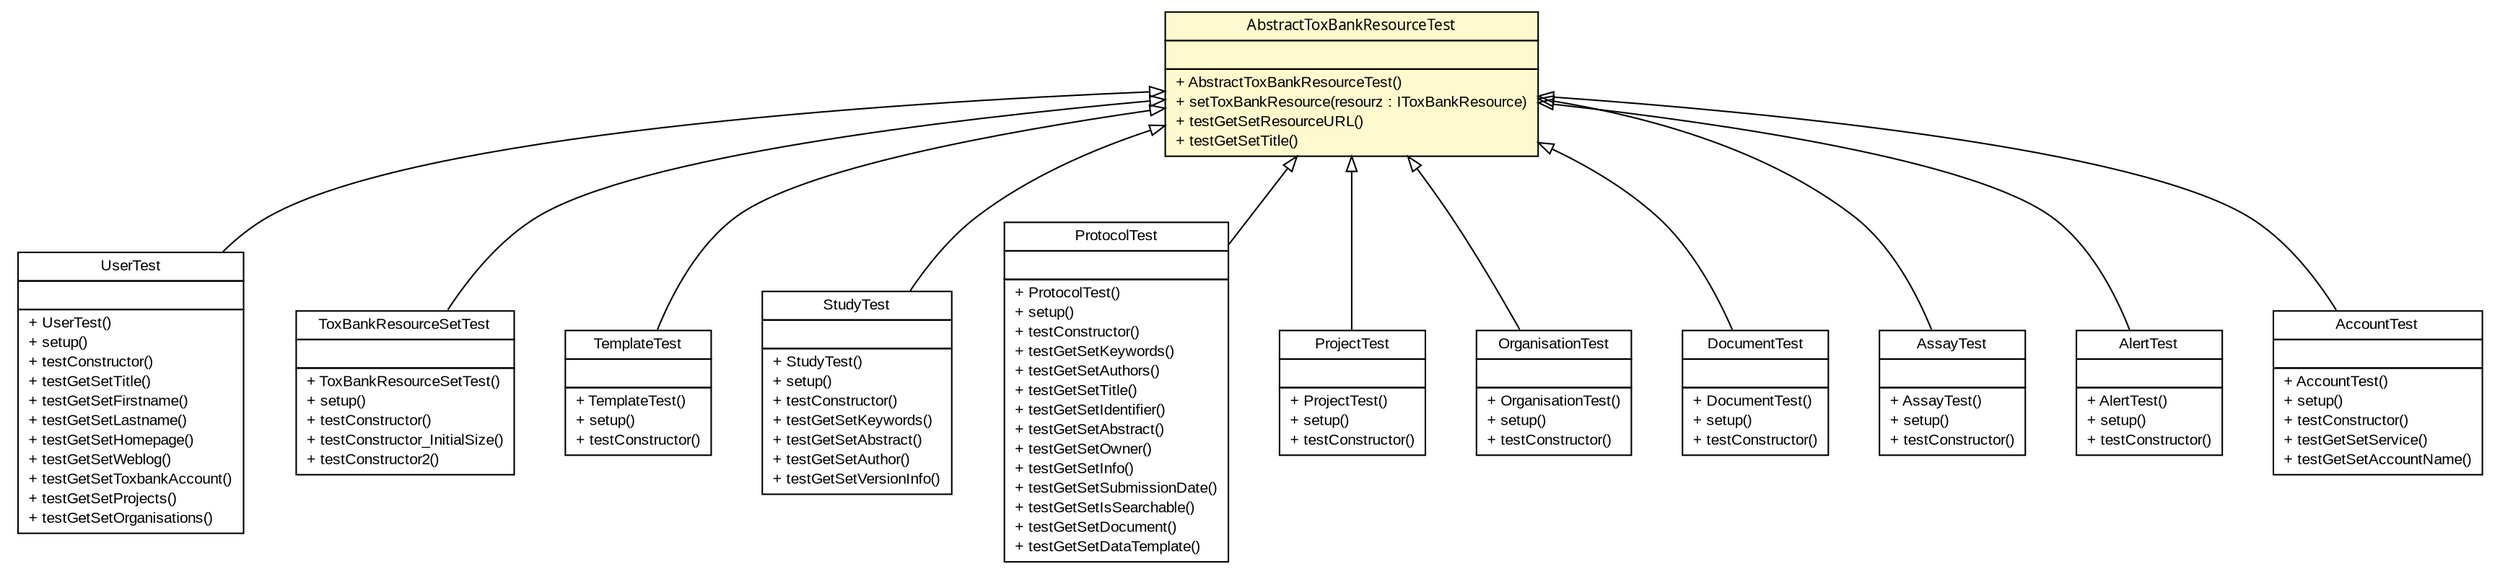 #!/usr/local/bin/dot
#
# Class diagram 
# Generated by UmlGraph version 4.6 (http://www.spinellis.gr/sw/umlgraph)
#

digraph G {
	edge [fontname="arial",fontsize=10,labelfontname="arial",labelfontsize=10];
	node [fontname="arial",fontsize=10,shape=plaintext];
	// net.toxbank.client.resource.UserTest
	c586 [label=<<table border="0" cellborder="1" cellspacing="0" cellpadding="2" port="p" href="./UserTest.html">
		<tr><td><table border="0" cellspacing="0" cellpadding="1">
			<tr><td> UserTest </td></tr>
		</table></td></tr>
		<tr><td><table border="0" cellspacing="0" cellpadding="1">
			<tr><td align="left">  </td></tr>
		</table></td></tr>
		<tr><td><table border="0" cellspacing="0" cellpadding="1">
			<tr><td align="left"> + UserTest() </td></tr>
			<tr><td align="left"> + setup() </td></tr>
			<tr><td align="left"> + testConstructor() </td></tr>
			<tr><td align="left"> + testGetSetTitle() </td></tr>
			<tr><td align="left"> + testGetSetFirstname() </td></tr>
			<tr><td align="left"> + testGetSetLastname() </td></tr>
			<tr><td align="left"> + testGetSetHomepage() </td></tr>
			<tr><td align="left"> + testGetSetWeblog() </td></tr>
			<tr><td align="left"> + testGetSetToxbankAccount() </td></tr>
			<tr><td align="left"> + testGetSetProjects() </td></tr>
			<tr><td align="left"> + testGetSetOrganisations() </td></tr>
		</table></td></tr>
		</table>>, fontname="arial", fontcolor="black", fontsize=10.0];
	// net.toxbank.client.resource.ToxBankResourceSetTest
	c587 [label=<<table border="0" cellborder="1" cellspacing="0" cellpadding="2" port="p" href="./ToxBankResourceSetTest.html">
		<tr><td><table border="0" cellspacing="0" cellpadding="1">
			<tr><td> ToxBankResourceSetTest </td></tr>
		</table></td></tr>
		<tr><td><table border="0" cellspacing="0" cellpadding="1">
			<tr><td align="left">  </td></tr>
		</table></td></tr>
		<tr><td><table border="0" cellspacing="0" cellpadding="1">
			<tr><td align="left"> + ToxBankResourceSetTest() </td></tr>
			<tr><td align="left"> + setup() </td></tr>
			<tr><td align="left"> + testConstructor() </td></tr>
			<tr><td align="left"> + testConstructor_InitialSize() </td></tr>
			<tr><td align="left"> + testConstructor2() </td></tr>
		</table></td></tr>
		</table>>, fontname="arial", fontcolor="black", fontsize=10.0];
	// net.toxbank.client.resource.TemplateTest
	c588 [label=<<table border="0" cellborder="1" cellspacing="0" cellpadding="2" port="p" href="./TemplateTest.html">
		<tr><td><table border="0" cellspacing="0" cellpadding="1">
			<tr><td> TemplateTest </td></tr>
		</table></td></tr>
		<tr><td><table border="0" cellspacing="0" cellpadding="1">
			<tr><td align="left">  </td></tr>
		</table></td></tr>
		<tr><td><table border="0" cellspacing="0" cellpadding="1">
			<tr><td align="left"> + TemplateTest() </td></tr>
			<tr><td align="left"> + setup() </td></tr>
			<tr><td align="left"> + testConstructor() </td></tr>
		</table></td></tr>
		</table>>, fontname="arial", fontcolor="black", fontsize=10.0];
	// net.toxbank.client.resource.StudyTest
	c589 [label=<<table border="0" cellborder="1" cellspacing="0" cellpadding="2" port="p" href="./StudyTest.html">
		<tr><td><table border="0" cellspacing="0" cellpadding="1">
			<tr><td> StudyTest </td></tr>
		</table></td></tr>
		<tr><td><table border="0" cellspacing="0" cellpadding="1">
			<tr><td align="left">  </td></tr>
		</table></td></tr>
		<tr><td><table border="0" cellspacing="0" cellpadding="1">
			<tr><td align="left"> + StudyTest() </td></tr>
			<tr><td align="left"> + setup() </td></tr>
			<tr><td align="left"> + testConstructor() </td></tr>
			<tr><td align="left"> + testGetSetKeywords() </td></tr>
			<tr><td align="left"> + testGetSetAbstract() </td></tr>
			<tr><td align="left"> + testGetSetAuthor() </td></tr>
			<tr><td align="left"> + testGetSetVersionInfo() </td></tr>
		</table></td></tr>
		</table>>, fontname="arial", fontcolor="black", fontsize=10.0];
	// net.toxbank.client.resource.ProtocolTest
	c590 [label=<<table border="0" cellborder="1" cellspacing="0" cellpadding="2" port="p" href="./ProtocolTest.html">
		<tr><td><table border="0" cellspacing="0" cellpadding="1">
			<tr><td> ProtocolTest </td></tr>
		</table></td></tr>
		<tr><td><table border="0" cellspacing="0" cellpadding="1">
			<tr><td align="left">  </td></tr>
		</table></td></tr>
		<tr><td><table border="0" cellspacing="0" cellpadding="1">
			<tr><td align="left"> + ProtocolTest() </td></tr>
			<tr><td align="left"> + setup() </td></tr>
			<tr><td align="left"> + testConstructor() </td></tr>
			<tr><td align="left"> + testGetSetKeywords() </td></tr>
			<tr><td align="left"> + testGetSetAuthors() </td></tr>
			<tr><td align="left"> + testGetSetTitle() </td></tr>
			<tr><td align="left"> + testGetSetIdentifier() </td></tr>
			<tr><td align="left"> + testGetSetAbstract() </td></tr>
			<tr><td align="left"> + testGetSetOwner() </td></tr>
			<tr><td align="left"> + testGetSetInfo() </td></tr>
			<tr><td align="left"> + testGetSetSubmissionDate() </td></tr>
			<tr><td align="left"> + testGetSetIsSearchable() </td></tr>
			<tr><td align="left"> + testGetSetDocument() </td></tr>
			<tr><td align="left"> + testGetSetDataTemplate() </td></tr>
		</table></td></tr>
		</table>>, fontname="arial", fontcolor="black", fontsize=10.0];
	// net.toxbank.client.resource.ProjectTest
	c591 [label=<<table border="0" cellborder="1" cellspacing="0" cellpadding="2" port="p" href="./ProjectTest.html">
		<tr><td><table border="0" cellspacing="0" cellpadding="1">
			<tr><td> ProjectTest </td></tr>
		</table></td></tr>
		<tr><td><table border="0" cellspacing="0" cellpadding="1">
			<tr><td align="left">  </td></tr>
		</table></td></tr>
		<tr><td><table border="0" cellspacing="0" cellpadding="1">
			<tr><td align="left"> + ProjectTest() </td></tr>
			<tr><td align="left"> + setup() </td></tr>
			<tr><td align="left"> + testConstructor() </td></tr>
		</table></td></tr>
		</table>>, fontname="arial", fontcolor="black", fontsize=10.0];
	// net.toxbank.client.resource.OrganisationTest
	c592 [label=<<table border="0" cellborder="1" cellspacing="0" cellpadding="2" port="p" href="./OrganisationTest.html">
		<tr><td><table border="0" cellspacing="0" cellpadding="1">
			<tr><td> OrganisationTest </td></tr>
		</table></td></tr>
		<tr><td><table border="0" cellspacing="0" cellpadding="1">
			<tr><td align="left">  </td></tr>
		</table></td></tr>
		<tr><td><table border="0" cellspacing="0" cellpadding="1">
			<tr><td align="left"> + OrganisationTest() </td></tr>
			<tr><td align="left"> + setup() </td></tr>
			<tr><td align="left"> + testConstructor() </td></tr>
		</table></td></tr>
		</table>>, fontname="arial", fontcolor="black", fontsize=10.0];
	// net.toxbank.client.resource.DocumentTest
	c593 [label=<<table border="0" cellborder="1" cellspacing="0" cellpadding="2" port="p" href="./DocumentTest.html">
		<tr><td><table border="0" cellspacing="0" cellpadding="1">
			<tr><td> DocumentTest </td></tr>
		</table></td></tr>
		<tr><td><table border="0" cellspacing="0" cellpadding="1">
			<tr><td align="left">  </td></tr>
		</table></td></tr>
		<tr><td><table border="0" cellspacing="0" cellpadding="1">
			<tr><td align="left"> + DocumentTest() </td></tr>
			<tr><td align="left"> + setup() </td></tr>
			<tr><td align="left"> + testConstructor() </td></tr>
		</table></td></tr>
		</table>>, fontname="arial", fontcolor="black", fontsize=10.0];
	// net.toxbank.client.resource.AssayTest
	c594 [label=<<table border="0" cellborder="1" cellspacing="0" cellpadding="2" port="p" href="./AssayTest.html">
		<tr><td><table border="0" cellspacing="0" cellpadding="1">
			<tr><td> AssayTest </td></tr>
		</table></td></tr>
		<tr><td><table border="0" cellspacing="0" cellpadding="1">
			<tr><td align="left">  </td></tr>
		</table></td></tr>
		<tr><td><table border="0" cellspacing="0" cellpadding="1">
			<tr><td align="left"> + AssayTest() </td></tr>
			<tr><td align="left"> + setup() </td></tr>
			<tr><td align="left"> + testConstructor() </td></tr>
		</table></td></tr>
		</table>>, fontname="arial", fontcolor="black", fontsize=10.0];
	// net.toxbank.client.resource.AlertTest
	c595 [label=<<table border="0" cellborder="1" cellspacing="0" cellpadding="2" port="p" href="./AlertTest.html">
		<tr><td><table border="0" cellspacing="0" cellpadding="1">
			<tr><td> AlertTest </td></tr>
		</table></td></tr>
		<tr><td><table border="0" cellspacing="0" cellpadding="1">
			<tr><td align="left">  </td></tr>
		</table></td></tr>
		<tr><td><table border="0" cellspacing="0" cellpadding="1">
			<tr><td align="left"> + AlertTest() </td></tr>
			<tr><td align="left"> + setup() </td></tr>
			<tr><td align="left"> + testConstructor() </td></tr>
		</table></td></tr>
		</table>>, fontname="arial", fontcolor="black", fontsize=10.0];
	// net.toxbank.client.resource.AccountTest
	c596 [label=<<table border="0" cellborder="1" cellspacing="0" cellpadding="2" port="p" href="./AccountTest.html">
		<tr><td><table border="0" cellspacing="0" cellpadding="1">
			<tr><td> AccountTest </td></tr>
		</table></td></tr>
		<tr><td><table border="0" cellspacing="0" cellpadding="1">
			<tr><td align="left">  </td></tr>
		</table></td></tr>
		<tr><td><table border="0" cellspacing="0" cellpadding="1">
			<tr><td align="left"> + AccountTest() </td></tr>
			<tr><td align="left"> + setup() </td></tr>
			<tr><td align="left"> + testConstructor() </td></tr>
			<tr><td align="left"> + testGetSetService() </td></tr>
			<tr><td align="left"> + testGetSetAccountName() </td></tr>
		</table></td></tr>
		</table>>, fontname="arial", fontcolor="black", fontsize=10.0];
	// net.toxbank.client.resource.AbstractToxBankResourceTest
	c597 [label=<<table border="0" cellborder="1" cellspacing="0" cellpadding="2" port="p" bgcolor="lemonChiffon" href="./AbstractToxBankResourceTest.html">
		<tr><td><table border="0" cellspacing="0" cellpadding="1">
			<tr><td><font face="ariali"> AbstractToxBankResourceTest </font></td></tr>
		</table></td></tr>
		<tr><td><table border="0" cellspacing="0" cellpadding="1">
			<tr><td align="left">  </td></tr>
		</table></td></tr>
		<tr><td><table border="0" cellspacing="0" cellpadding="1">
			<tr><td align="left"> + AbstractToxBankResourceTest() </td></tr>
			<tr><td align="left"> + setToxBankResource(resourz : IToxBankResource) </td></tr>
			<tr><td align="left"> + testGetSetResourceURL() </td></tr>
			<tr><td align="left"> + testGetSetTitle() </td></tr>
		</table></td></tr>
		</table>>, fontname="arial", fontcolor="black", fontsize=10.0];
	//net.toxbank.client.resource.UserTest extends net.toxbank.client.resource.AbstractToxBankResourceTest
	c597:p -> c586:p [dir=back,arrowtail=empty];
	//net.toxbank.client.resource.ToxBankResourceSetTest extends net.toxbank.client.resource.AbstractToxBankResourceTest
	c597:p -> c587:p [dir=back,arrowtail=empty];
	//net.toxbank.client.resource.TemplateTest extends net.toxbank.client.resource.AbstractToxBankResourceTest
	c597:p -> c588:p [dir=back,arrowtail=empty];
	//net.toxbank.client.resource.StudyTest extends net.toxbank.client.resource.AbstractToxBankResourceTest
	c597:p -> c589:p [dir=back,arrowtail=empty];
	//net.toxbank.client.resource.ProtocolTest extends net.toxbank.client.resource.AbstractToxBankResourceTest
	c597:p -> c590:p [dir=back,arrowtail=empty];
	//net.toxbank.client.resource.ProjectTest extends net.toxbank.client.resource.AbstractToxBankResourceTest
	c597:p -> c591:p [dir=back,arrowtail=empty];
	//net.toxbank.client.resource.OrganisationTest extends net.toxbank.client.resource.AbstractToxBankResourceTest
	c597:p -> c592:p [dir=back,arrowtail=empty];
	//net.toxbank.client.resource.DocumentTest extends net.toxbank.client.resource.AbstractToxBankResourceTest
	c597:p -> c593:p [dir=back,arrowtail=empty];
	//net.toxbank.client.resource.AssayTest extends net.toxbank.client.resource.AbstractToxBankResourceTest
	c597:p -> c594:p [dir=back,arrowtail=empty];
	//net.toxbank.client.resource.AlertTest extends net.toxbank.client.resource.AbstractToxBankResourceTest
	c597:p -> c595:p [dir=back,arrowtail=empty];
	//net.toxbank.client.resource.AccountTest extends net.toxbank.client.resource.AbstractToxBankResourceTest
	c597:p -> c596:p [dir=back,arrowtail=empty];
}

